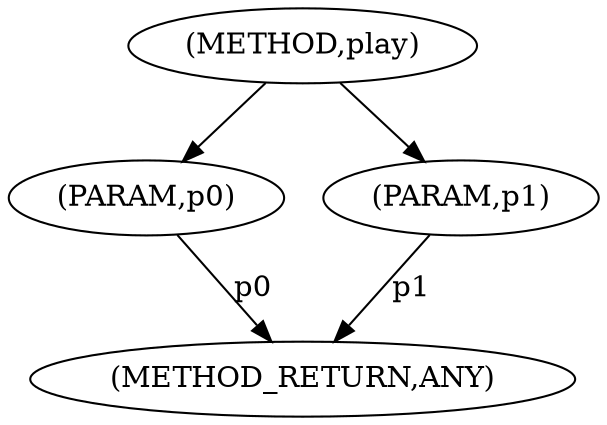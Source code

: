 digraph "play" {  
"188" [label = <(METHOD,play)> ]
"192" [label = <(METHOD_RETURN,ANY)> ]
"189" [label = <(PARAM,p0)> ]
"190" [label = <(PARAM,p1)> ]
  "189" -> "192"  [ label = "p0"] 
  "190" -> "192"  [ label = "p1"] 
  "188" -> "189" 
  "188" -> "190" 
}
